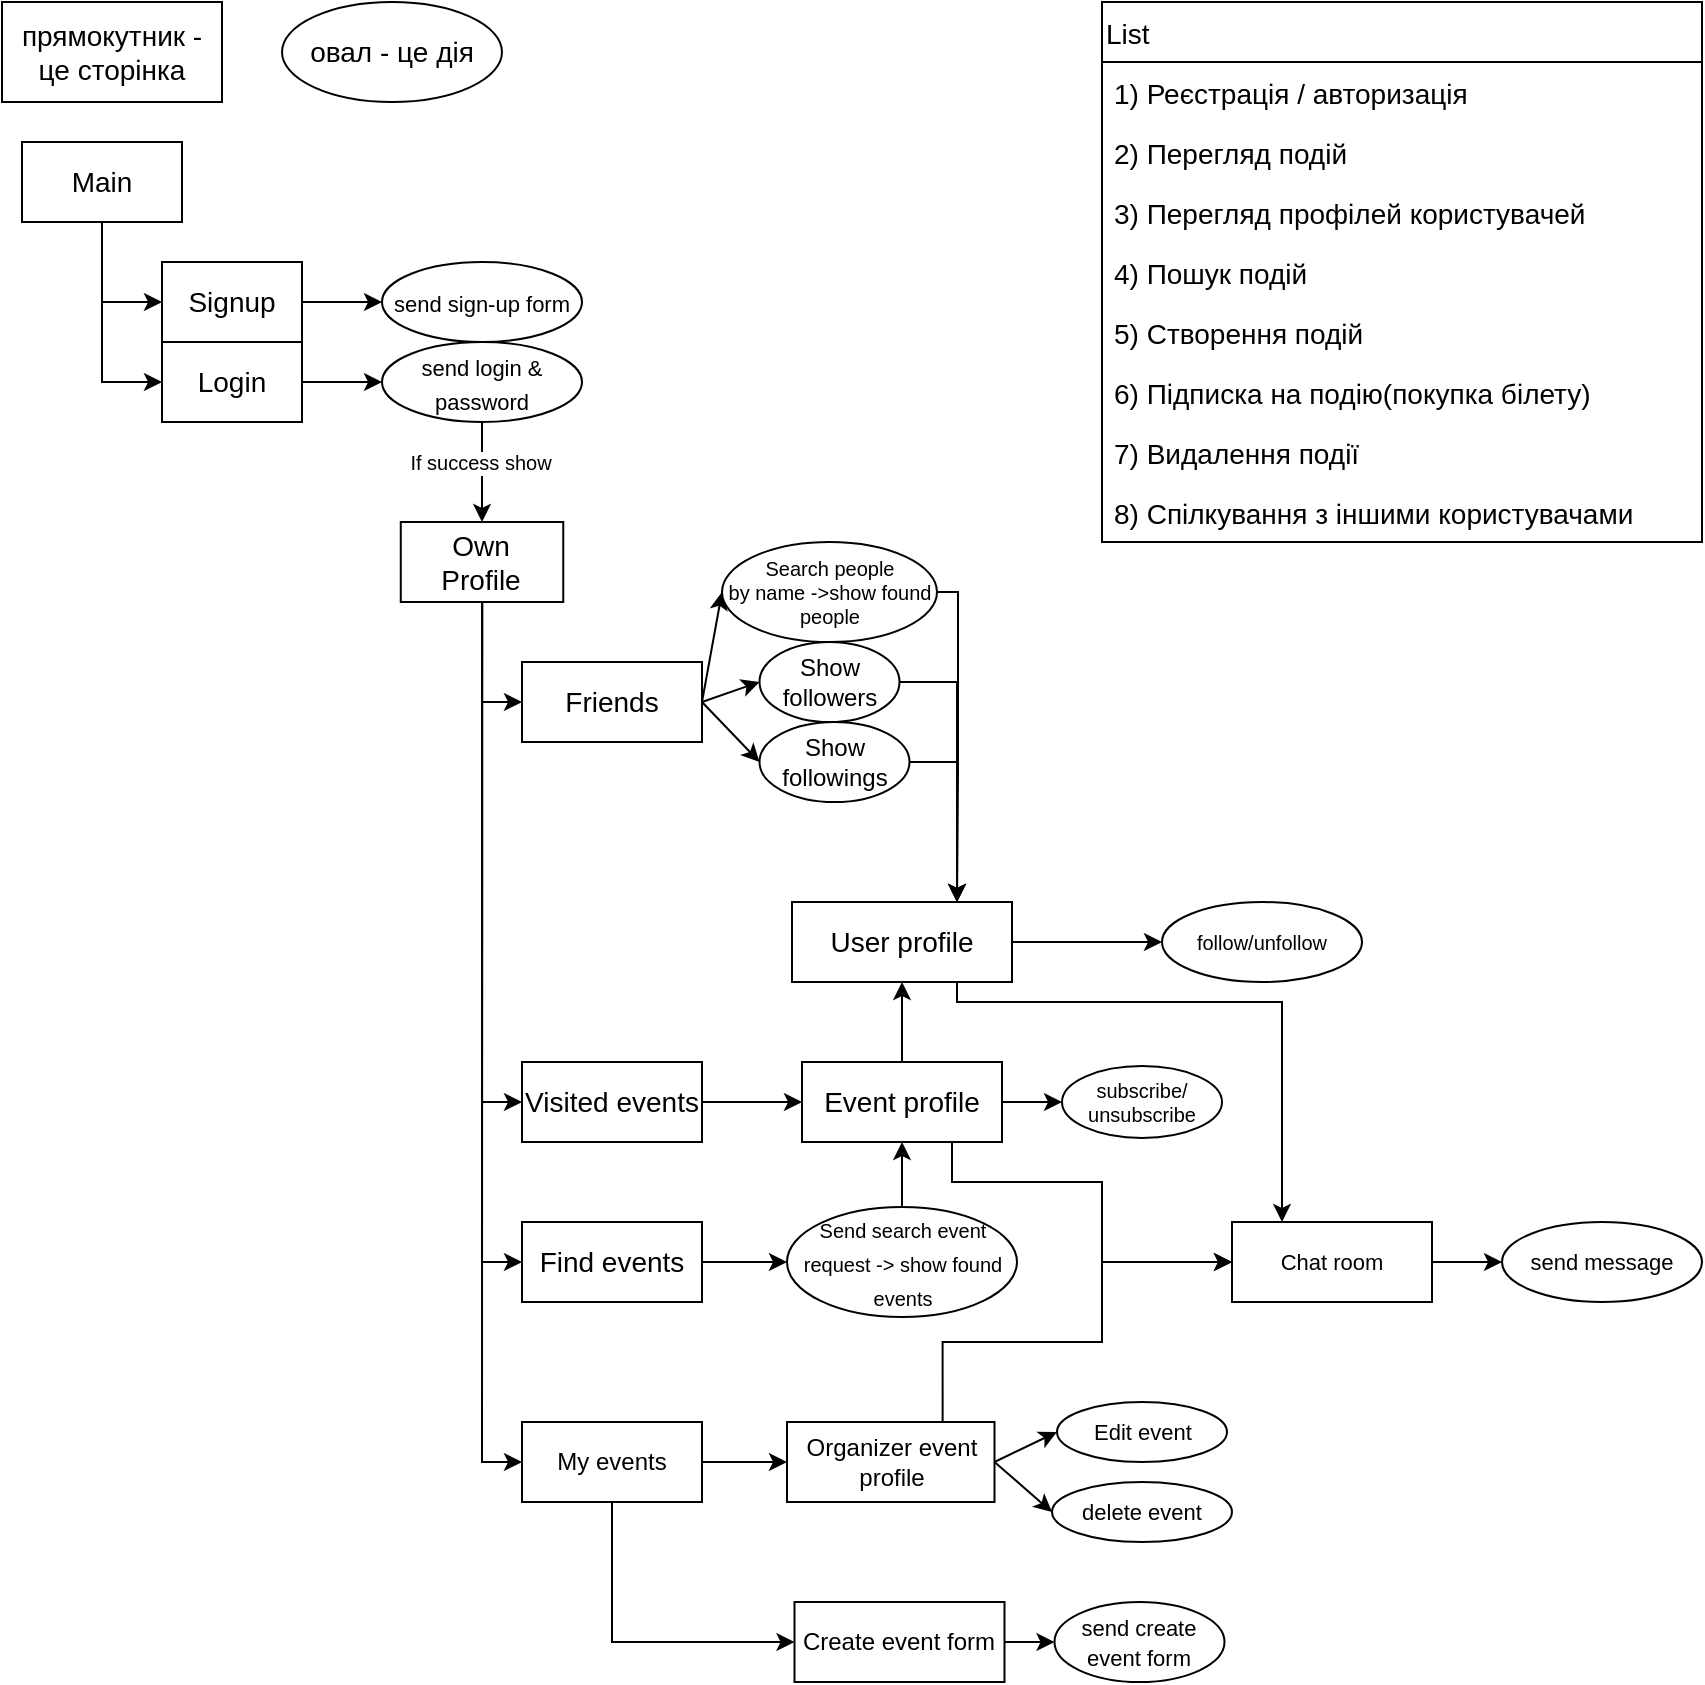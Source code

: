<mxfile version="15.5.9" type="github">
  <diagram id="-fiyKqTG5DQmv4OYRR-T" name="Page-1">
    <mxGraphModel dx="1436" dy="711" grid="1" gridSize="10" guides="1" tooltips="1" connect="1" arrows="1" fold="1" page="1" pageScale="1" pageWidth="850" pageHeight="1100" math="0" shadow="0">
      <root>
        <mxCell id="0" />
        <mxCell id="1" parent="0" />
        <mxCell id="eCsZ32YrMIrLhveUXaUG-15" style="edgeStyle=orthogonalEdgeStyle;rounded=0;orthogonalLoop=1;jettySize=auto;html=1;exitX=0.5;exitY=1;exitDx=0;exitDy=0;fontSize=14;entryX=0;entryY=0.5;entryDx=0;entryDy=0;" parent="1" source="eCsZ32YrMIrLhveUXaUG-3" target="eCsZ32YrMIrLhveUXaUG-4" edge="1">
          <mxGeometry relative="1" as="geometry">
            <mxPoint x="80" y="170" as="targetPoint" />
            <Array as="points">
              <mxPoint x="50" y="150" />
            </Array>
          </mxGeometry>
        </mxCell>
        <mxCell id="eCsZ32YrMIrLhveUXaUG-16" style="edgeStyle=orthogonalEdgeStyle;rounded=0;orthogonalLoop=1;jettySize=auto;html=1;exitX=0.5;exitY=1;exitDx=0;exitDy=0;entryX=0;entryY=0.5;entryDx=0;entryDy=0;fontSize=14;" parent="1" source="eCsZ32YrMIrLhveUXaUG-3" target="eCsZ32YrMIrLhveUXaUG-14" edge="1">
          <mxGeometry relative="1" as="geometry">
            <Array as="points">
              <mxPoint x="50" y="190" />
            </Array>
          </mxGeometry>
        </mxCell>
        <mxCell id="eCsZ32YrMIrLhveUXaUG-3" value="&lt;div align=&quot;center&quot;&gt;Main&lt;br&gt;&lt;/div&gt;" style="rounded=0;whiteSpace=wrap;html=1;fontSize=14;align=center;" parent="1" vertex="1">
          <mxGeometry x="10" y="70" width="80" height="40" as="geometry" />
        </mxCell>
        <mxCell id="eCsZ32YrMIrLhveUXaUG-27" style="edgeStyle=orthogonalEdgeStyle;rounded=0;orthogonalLoop=1;jettySize=auto;html=1;exitX=1;exitY=0.5;exitDx=0;exitDy=0;entryX=0;entryY=0.5;entryDx=0;entryDy=0;fontSize=14;" parent="1" source="eCsZ32YrMIrLhveUXaUG-4" target="eCsZ32YrMIrLhveUXaUG-25" edge="1">
          <mxGeometry relative="1" as="geometry" />
        </mxCell>
        <mxCell id="eCsZ32YrMIrLhveUXaUG-4" value="&lt;div align=&quot;center&quot;&gt;Signup&lt;br&gt;&lt;/div&gt;" style="rounded=0;whiteSpace=wrap;html=1;fontSize=14;align=center;" parent="1" vertex="1">
          <mxGeometry x="80" y="130" width="70" height="40" as="geometry" />
        </mxCell>
        <mxCell id="eCsZ32YrMIrLhveUXaUG-5" value="List" style="swimlane;fontStyle=0;childLayout=stackLayout;horizontal=1;startSize=30;horizontalStack=0;resizeParent=1;resizeParentMax=0;resizeLast=0;collapsible=1;marginBottom=0;fontSize=14;align=left;" parent="1" vertex="1">
          <mxGeometry x="550" width="300" height="270" as="geometry">
            <mxRectangle x="450" y="10" width="50" height="30" as="alternateBounds" />
          </mxGeometry>
        </mxCell>
        <mxCell id="eCsZ32YrMIrLhveUXaUG-7" value="1) Реєстрація / авторизація" style="text;strokeColor=none;fillColor=none;align=left;verticalAlign=middle;spacingLeft=4;spacingRight=4;overflow=hidden;points=[[0,0.5],[1,0.5]];portConstraint=eastwest;rotatable=0;fontSize=14;" parent="eCsZ32YrMIrLhveUXaUG-5" vertex="1">
          <mxGeometry y="30" width="300" height="30" as="geometry" />
        </mxCell>
        <mxCell id="eCsZ32YrMIrLhveUXaUG-6" value="2) Перегляд подій" style="text;strokeColor=none;fillColor=none;align=left;verticalAlign=middle;spacingLeft=4;spacingRight=4;overflow=hidden;points=[[0,0.5],[1,0.5]];portConstraint=eastwest;rotatable=0;fontSize=14;" parent="eCsZ32YrMIrLhveUXaUG-5" vertex="1">
          <mxGeometry y="60" width="300" height="30" as="geometry" />
        </mxCell>
        <mxCell id="eCsZ32YrMIrLhveUXaUG-19" value="3) Перегляд профілей користувачей" style="text;strokeColor=none;fillColor=none;align=left;verticalAlign=middle;spacingLeft=4;spacingRight=4;overflow=hidden;points=[[0,0.5],[1,0.5]];portConstraint=eastwest;rotatable=0;fontSize=14;" parent="eCsZ32YrMIrLhveUXaUG-5" vertex="1">
          <mxGeometry y="90" width="300" height="30" as="geometry" />
        </mxCell>
        <mxCell id="eCsZ32YrMIrLhveUXaUG-8" value="4) Пошук подій" style="text;strokeColor=none;fillColor=none;align=left;verticalAlign=middle;spacingLeft=4;spacingRight=4;overflow=hidden;points=[[0,0.5],[1,0.5]];portConstraint=eastwest;rotatable=0;fontSize=14;" parent="eCsZ32YrMIrLhveUXaUG-5" vertex="1">
          <mxGeometry y="120" width="300" height="30" as="geometry" />
        </mxCell>
        <mxCell id="eCsZ32YrMIrLhveUXaUG-9" value="5) Створення подій" style="text;strokeColor=none;fillColor=none;align=left;verticalAlign=middle;spacingLeft=4;spacingRight=4;overflow=hidden;points=[[0,0.5],[1,0.5]];portConstraint=eastwest;rotatable=0;fontSize=14;" parent="eCsZ32YrMIrLhveUXaUG-5" vertex="1">
          <mxGeometry y="150" width="300" height="30" as="geometry" />
        </mxCell>
        <mxCell id="eCsZ32YrMIrLhveUXaUG-11" value="6) Підписка на подію(покупка білету)" style="text;strokeColor=none;fillColor=none;align=left;verticalAlign=middle;spacingLeft=4;spacingRight=4;overflow=hidden;points=[[0,0.5],[1,0.5]];portConstraint=eastwest;rotatable=0;fontSize=14;" parent="eCsZ32YrMIrLhveUXaUG-5" vertex="1">
          <mxGeometry y="180" width="300" height="30" as="geometry" />
        </mxCell>
        <mxCell id="eCsZ32YrMIrLhveUXaUG-10" value="7) Видалення події" style="text;strokeColor=none;fillColor=none;align=left;verticalAlign=middle;spacingLeft=4;spacingRight=4;overflow=hidden;points=[[0,0.5],[1,0.5]];portConstraint=eastwest;rotatable=0;fontSize=14;" parent="eCsZ32YrMIrLhveUXaUG-5" vertex="1">
          <mxGeometry y="210" width="300" height="30" as="geometry" />
        </mxCell>
        <mxCell id="eCsZ32YrMIrLhveUXaUG-13" value="8) Спілкування з іншими користувачами " style="text;strokeColor=none;fillColor=none;align=left;verticalAlign=middle;spacingLeft=4;spacingRight=4;overflow=hidden;points=[[0,0.5],[1,0.5]];portConstraint=eastwest;rotatable=0;fontSize=14;" parent="eCsZ32YrMIrLhveUXaUG-5" vertex="1">
          <mxGeometry y="240" width="300" height="30" as="geometry" />
        </mxCell>
        <mxCell id="eCsZ32YrMIrLhveUXaUG-28" style="edgeStyle=orthogonalEdgeStyle;rounded=0;orthogonalLoop=1;jettySize=auto;html=1;exitX=1;exitY=0.5;exitDx=0;exitDy=0;entryX=0;entryY=0.5;entryDx=0;entryDy=0;fontSize=14;" parent="1" source="eCsZ32YrMIrLhveUXaUG-14" target="eCsZ32YrMIrLhveUXaUG-26" edge="1">
          <mxGeometry relative="1" as="geometry" />
        </mxCell>
        <mxCell id="eCsZ32YrMIrLhveUXaUG-14" value="&lt;div align=&quot;center&quot;&gt;Login &lt;br&gt;&lt;/div&gt;" style="rounded=0;whiteSpace=wrap;html=1;fontSize=14;align=center;" parent="1" vertex="1">
          <mxGeometry x="80" y="170" width="70" height="40" as="geometry" />
        </mxCell>
        <mxCell id="eCsZ32YrMIrLhveUXaUG-23" value="прямокутник - це сторінка" style="rounded=0;whiteSpace=wrap;html=1;fontSize=14;align=center;" parent="1" vertex="1">
          <mxGeometry width="110" height="50" as="geometry" />
        </mxCell>
        <mxCell id="eCsZ32YrMIrLhveUXaUG-24" value="овал - це дія" style="ellipse;whiteSpace=wrap;html=1;fontSize=14;align=center;" parent="1" vertex="1">
          <mxGeometry x="140" width="110" height="50" as="geometry" />
        </mxCell>
        <mxCell id="eCsZ32YrMIrLhveUXaUG-25" value="&lt;font style=&quot;font-size: 11px&quot;&gt;send sign-up form&lt;/font&gt;" style="ellipse;whiteSpace=wrap;html=1;fontSize=14;align=center;" parent="1" vertex="1">
          <mxGeometry x="190" y="130" width="100" height="40" as="geometry" />
        </mxCell>
        <mxCell id="eCsZ32YrMIrLhveUXaUG-55" style="edgeStyle=orthogonalEdgeStyle;rounded=0;orthogonalLoop=1;jettySize=auto;html=1;entryX=0.5;entryY=0;entryDx=0;entryDy=0;fontSize=10;" parent="1" source="eCsZ32YrMIrLhveUXaUG-26" target="eCsZ32YrMIrLhveUXaUG-29" edge="1">
          <mxGeometry relative="1" as="geometry" />
        </mxCell>
        <mxCell id="eCsZ32YrMIrLhveUXaUG-56" value="If success show" style="edgeLabel;html=1;align=center;verticalAlign=middle;resizable=0;points=[];fontSize=10;" parent="eCsZ32YrMIrLhveUXaUG-55" vertex="1" connectable="0">
          <mxGeometry x="-0.196" y="-1" relative="1" as="geometry">
            <mxPoint as="offset" />
          </mxGeometry>
        </mxCell>
        <mxCell id="eCsZ32YrMIrLhveUXaUG-26" value="&lt;font style=&quot;font-size: 11px&quot;&gt;send login &amp;amp; password&lt;/font&gt;" style="ellipse;whiteSpace=wrap;html=1;fontSize=14;align=center;" parent="1" vertex="1">
          <mxGeometry x="190" y="170" width="100" height="40" as="geometry" />
        </mxCell>
        <mxCell id="eCsZ32YrMIrLhveUXaUG-43" style="edgeStyle=orthogonalEdgeStyle;rounded=0;orthogonalLoop=1;jettySize=auto;html=1;entryX=0;entryY=0.5;entryDx=0;entryDy=0;fontSize=14;" parent="1" source="eCsZ32YrMIrLhveUXaUG-29" target="eCsZ32YrMIrLhveUXaUG-37" edge="1">
          <mxGeometry relative="1" as="geometry" />
        </mxCell>
        <mxCell id="eCsZ32YrMIrLhveUXaUG-44" style="edgeStyle=orthogonalEdgeStyle;rounded=0;orthogonalLoop=1;jettySize=auto;html=1;entryX=0;entryY=0.5;entryDx=0;entryDy=0;fontSize=14;" parent="1" source="eCsZ32YrMIrLhveUXaUG-29" target="eCsZ32YrMIrLhveUXaUG-34" edge="1">
          <mxGeometry relative="1" as="geometry" />
        </mxCell>
        <mxCell id="eCsZ32YrMIrLhveUXaUG-45" style="edgeStyle=orthogonalEdgeStyle;rounded=0;orthogonalLoop=1;jettySize=auto;html=1;entryX=0;entryY=0.5;entryDx=0;entryDy=0;fontSize=14;" parent="1" source="eCsZ32YrMIrLhveUXaUG-29" target="eCsZ32YrMIrLhveUXaUG-38" edge="1">
          <mxGeometry relative="1" as="geometry" />
        </mxCell>
        <mxCell id="5NBApSl5kGVGbpfOEcNT-12" style="edgeStyle=orthogonalEdgeStyle;rounded=0;orthogonalLoop=1;jettySize=auto;html=1;entryX=0;entryY=0.5;entryDx=0;entryDy=0;" parent="1" source="eCsZ32YrMIrLhveUXaUG-29" target="5NBApSl5kGVGbpfOEcNT-1" edge="1">
          <mxGeometry relative="1" as="geometry" />
        </mxCell>
        <mxCell id="eCsZ32YrMIrLhveUXaUG-29" value="&lt;div align=&quot;center&quot;&gt;Own&lt;/div&gt;&lt;div align=&quot;center&quot;&gt;Profile&lt;br&gt;&lt;/div&gt;" style="rounded=0;whiteSpace=wrap;html=1;fontSize=14;align=center;" parent="1" vertex="1">
          <mxGeometry x="199.38" y="260" width="81.25" height="40" as="geometry" />
        </mxCell>
        <mxCell id="eCsZ32YrMIrLhveUXaUG-47" style="edgeStyle=orthogonalEdgeStyle;rounded=0;orthogonalLoop=1;jettySize=auto;html=1;exitX=1;exitY=0.5;exitDx=0;exitDy=0;entryX=0;entryY=0.5;entryDx=0;entryDy=0;fontSize=14;" parent="1" source="eCsZ32YrMIrLhveUXaUG-34" target="eCsZ32YrMIrLhveUXaUG-46" edge="1">
          <mxGeometry relative="1" as="geometry" />
        </mxCell>
        <mxCell id="eCsZ32YrMIrLhveUXaUG-34" value="Find events" style="rounded=0;whiteSpace=wrap;html=1;fontSize=14;align=center;" parent="1" vertex="1">
          <mxGeometry x="260" y="610" width="90" height="40" as="geometry" />
        </mxCell>
        <mxCell id="AoD5fW6nhINeNirbSQVH-3" style="edgeStyle=none;rounded=0;orthogonalLoop=1;jettySize=auto;html=1;exitX=1;exitY=0.5;exitDx=0;exitDy=0;entryX=0;entryY=0.5;entryDx=0;entryDy=0;" edge="1" parent="1" source="eCsZ32YrMIrLhveUXaUG-37" target="AoD5fW6nhINeNirbSQVH-2">
          <mxGeometry relative="1" as="geometry" />
        </mxCell>
        <mxCell id="AoD5fW6nhINeNirbSQVH-6" style="edgeStyle=none;rounded=0;orthogonalLoop=1;jettySize=auto;html=1;exitX=1;exitY=0.5;exitDx=0;exitDy=0;entryX=0;entryY=0.5;entryDx=0;entryDy=0;" edge="1" parent="1" source="eCsZ32YrMIrLhveUXaUG-37" target="AoD5fW6nhINeNirbSQVH-1">
          <mxGeometry relative="1" as="geometry" />
        </mxCell>
        <mxCell id="AoD5fW6nhINeNirbSQVH-7" style="edgeStyle=none;rounded=0;orthogonalLoop=1;jettySize=auto;html=1;exitX=1;exitY=0.5;exitDx=0;exitDy=0;entryX=0;entryY=0.5;entryDx=0;entryDy=0;" edge="1" parent="1" source="eCsZ32YrMIrLhveUXaUG-37" target="eCsZ32YrMIrLhveUXaUG-59">
          <mxGeometry relative="1" as="geometry" />
        </mxCell>
        <mxCell id="eCsZ32YrMIrLhveUXaUG-37" value="Friends" style="rounded=0;whiteSpace=wrap;html=1;fontSize=14;align=center;" parent="1" vertex="1">
          <mxGeometry x="260" y="330" width="90" height="40" as="geometry" />
        </mxCell>
        <mxCell id="eCsZ32YrMIrLhveUXaUG-49" style="edgeStyle=orthogonalEdgeStyle;rounded=0;orthogonalLoop=1;jettySize=auto;html=1;entryX=0;entryY=0.5;entryDx=0;entryDy=0;fontSize=14;" parent="1" source="eCsZ32YrMIrLhveUXaUG-38" target="eCsZ32YrMIrLhveUXaUG-41" edge="1">
          <mxGeometry relative="1" as="geometry" />
        </mxCell>
        <mxCell id="eCsZ32YrMIrLhveUXaUG-38" value="Visited events" style="rounded=0;whiteSpace=wrap;html=1;fontSize=14;align=center;" parent="1" vertex="1">
          <mxGeometry x="260" y="530" width="90" height="40" as="geometry" />
        </mxCell>
        <mxCell id="eCsZ32YrMIrLhveUXaUG-65" style="edgeStyle=orthogonalEdgeStyle;rounded=0;orthogonalLoop=1;jettySize=auto;html=1;fontSize=10;" parent="1" source="eCsZ32YrMIrLhveUXaUG-39" target="eCsZ32YrMIrLhveUXaUG-63" edge="1">
          <mxGeometry relative="1" as="geometry" />
        </mxCell>
        <mxCell id="5NBApSl5kGVGbpfOEcNT-26" style="edgeStyle=orthogonalEdgeStyle;rounded=0;orthogonalLoop=1;jettySize=auto;html=1;exitX=0.75;exitY=1;exitDx=0;exitDy=0;entryX=0.25;entryY=0;entryDx=0;entryDy=0;fontSize=11;" parent="1" source="eCsZ32YrMIrLhveUXaUG-39" target="5NBApSl5kGVGbpfOEcNT-25" edge="1">
          <mxGeometry relative="1" as="geometry">
            <Array as="points">
              <mxPoint x="478" y="500" />
              <mxPoint x="640" y="500" />
            </Array>
          </mxGeometry>
        </mxCell>
        <mxCell id="eCsZ32YrMIrLhveUXaUG-39" value="User profile" style="rounded=0;whiteSpace=wrap;html=1;fontSize=14;align=center;" parent="1" vertex="1">
          <mxGeometry x="395" y="450" width="110" height="40" as="geometry" />
        </mxCell>
        <mxCell id="eCsZ32YrMIrLhveUXaUG-67" style="edgeStyle=orthogonalEdgeStyle;rounded=0;orthogonalLoop=1;jettySize=auto;html=1;entryX=0.5;entryY=1;entryDx=0;entryDy=0;fontSize=10;" parent="1" source="eCsZ32YrMIrLhveUXaUG-41" target="eCsZ32YrMIrLhveUXaUG-39" edge="1">
          <mxGeometry relative="1" as="geometry" />
        </mxCell>
        <mxCell id="eCsZ32YrMIrLhveUXaUG-68" style="edgeStyle=orthogonalEdgeStyle;rounded=0;orthogonalLoop=1;jettySize=auto;html=1;entryX=0;entryY=0.5;entryDx=0;entryDy=0;fontSize=10;" parent="1" source="eCsZ32YrMIrLhveUXaUG-41" target="eCsZ32YrMIrLhveUXaUG-66" edge="1">
          <mxGeometry relative="1" as="geometry" />
        </mxCell>
        <mxCell id="5NBApSl5kGVGbpfOEcNT-27" style="edgeStyle=orthogonalEdgeStyle;rounded=0;orthogonalLoop=1;jettySize=auto;html=1;exitX=0.75;exitY=1;exitDx=0;exitDy=0;entryX=0;entryY=0.5;entryDx=0;entryDy=0;fontSize=11;" parent="1" source="eCsZ32YrMIrLhveUXaUG-41" target="5NBApSl5kGVGbpfOEcNT-25" edge="1">
          <mxGeometry relative="1" as="geometry">
            <Array as="points">
              <mxPoint x="475" y="590" />
              <mxPoint x="550" y="590" />
              <mxPoint x="550" y="630" />
            </Array>
          </mxGeometry>
        </mxCell>
        <mxCell id="eCsZ32YrMIrLhveUXaUG-41" value="Event profile" style="rounded=0;whiteSpace=wrap;html=1;fontSize=14;align=center;" parent="1" vertex="1">
          <mxGeometry x="400" y="530" width="100" height="40" as="geometry" />
        </mxCell>
        <mxCell id="eCsZ32YrMIrLhveUXaUG-50" style="edgeStyle=orthogonalEdgeStyle;rounded=0;orthogonalLoop=1;jettySize=auto;html=1;entryX=0.5;entryY=1;entryDx=0;entryDy=0;fontSize=14;" parent="1" source="eCsZ32YrMIrLhveUXaUG-46" target="eCsZ32YrMIrLhveUXaUG-41" edge="1">
          <mxGeometry relative="1" as="geometry" />
        </mxCell>
        <mxCell id="eCsZ32YrMIrLhveUXaUG-46" value="&lt;font style=&quot;font-size: 10px&quot;&gt;Send search event request -&amp;gt; show found events&lt;br&gt;&lt;/font&gt;" style="ellipse;whiteSpace=wrap;html=1;fontSize=14;align=center;" parent="1" vertex="1">
          <mxGeometry x="392.5" y="602.5" width="115" height="55" as="geometry" />
        </mxCell>
        <mxCell id="AoD5fW6nhINeNirbSQVH-8" style="edgeStyle=orthogonalEdgeStyle;rounded=0;orthogonalLoop=1;jettySize=auto;html=1;exitX=1;exitY=0.5;exitDx=0;exitDy=0;entryX=0.75;entryY=0;entryDx=0;entryDy=0;" edge="1" parent="1" source="eCsZ32YrMIrLhveUXaUG-59" target="eCsZ32YrMIrLhveUXaUG-39">
          <mxGeometry relative="1" as="geometry">
            <Array as="points">
              <mxPoint x="478" y="295" />
              <mxPoint x="478" y="385" />
            </Array>
          </mxGeometry>
        </mxCell>
        <mxCell id="eCsZ32YrMIrLhveUXaUG-59" value="Search people&lt;br&gt;by name -&amp;gt;show found &lt;br&gt;people" style="ellipse;whiteSpace=wrap;html=1;fontSize=10;align=center;" parent="1" vertex="1">
          <mxGeometry x="360" y="270" width="107.5" height="50" as="geometry" />
        </mxCell>
        <mxCell id="eCsZ32YrMIrLhveUXaUG-63" value="follow/unfollow" style="ellipse;whiteSpace=wrap;html=1;fontSize=10;align=center;" parent="1" vertex="1">
          <mxGeometry x="580" y="450" width="100" height="40" as="geometry" />
        </mxCell>
        <mxCell id="eCsZ32YrMIrLhveUXaUG-66" value="subscribe/&lt;br&gt;unsubscribe" style="ellipse;whiteSpace=wrap;html=1;fontSize=10;align=center;" parent="1" vertex="1">
          <mxGeometry x="530" y="532" width="80" height="36" as="geometry" />
        </mxCell>
        <mxCell id="5NBApSl5kGVGbpfOEcNT-10" style="edgeStyle=orthogonalEdgeStyle;rounded=0;orthogonalLoop=1;jettySize=auto;html=1;entryX=0;entryY=0.5;entryDx=0;entryDy=0;" parent="1" source="5NBApSl5kGVGbpfOEcNT-1" target="5NBApSl5kGVGbpfOEcNT-3" edge="1">
          <mxGeometry relative="1" as="geometry">
            <Array as="points">
              <mxPoint x="380" y="730" />
              <mxPoint x="380" y="730" />
            </Array>
          </mxGeometry>
        </mxCell>
        <mxCell id="5NBApSl5kGVGbpfOEcNT-11" style="edgeStyle=orthogonalEdgeStyle;rounded=0;orthogonalLoop=1;jettySize=auto;html=1;exitX=0.5;exitY=1;exitDx=0;exitDy=0;entryX=0;entryY=0.5;entryDx=0;entryDy=0;" parent="1" source="5NBApSl5kGVGbpfOEcNT-1" target="5NBApSl5kGVGbpfOEcNT-2" edge="1">
          <mxGeometry relative="1" as="geometry">
            <Array as="points">
              <mxPoint x="305" y="820" />
            </Array>
          </mxGeometry>
        </mxCell>
        <mxCell id="5NBApSl5kGVGbpfOEcNT-1" value="My events" style="rounded=0;whiteSpace=wrap;html=1;" parent="1" vertex="1">
          <mxGeometry x="260" y="710" width="90" height="40" as="geometry" />
        </mxCell>
        <mxCell id="5NBApSl5kGVGbpfOEcNT-13" style="edgeStyle=orthogonalEdgeStyle;rounded=0;orthogonalLoop=1;jettySize=auto;html=1;exitX=1;exitY=0.5;exitDx=0;exitDy=0;entryX=0;entryY=0.5;entryDx=0;entryDy=0;" parent="1" source="5NBApSl5kGVGbpfOEcNT-2" target="5NBApSl5kGVGbpfOEcNT-4" edge="1">
          <mxGeometry relative="1" as="geometry" />
        </mxCell>
        <mxCell id="5NBApSl5kGVGbpfOEcNT-2" value="Create event form" style="rounded=0;whiteSpace=wrap;html=1;" parent="1" vertex="1">
          <mxGeometry x="396.25" y="800" width="105" height="40" as="geometry" />
        </mxCell>
        <mxCell id="5NBApSl5kGVGbpfOEcNT-7" style="edgeStyle=none;rounded=0;orthogonalLoop=1;jettySize=auto;html=1;exitX=1;exitY=0.5;exitDx=0;exitDy=0;entryX=0;entryY=0.5;entryDx=0;entryDy=0;" parent="1" source="5NBApSl5kGVGbpfOEcNT-3" target="5NBApSl5kGVGbpfOEcNT-5" edge="1">
          <mxGeometry relative="1" as="geometry" />
        </mxCell>
        <mxCell id="5NBApSl5kGVGbpfOEcNT-8" style="edgeStyle=none;rounded=0;orthogonalLoop=1;jettySize=auto;html=1;exitX=1;exitY=0.5;exitDx=0;exitDy=0;entryX=0;entryY=0.5;entryDx=0;entryDy=0;" parent="1" source="5NBApSl5kGVGbpfOEcNT-3" target="5NBApSl5kGVGbpfOEcNT-6" edge="1">
          <mxGeometry relative="1" as="geometry" />
        </mxCell>
        <mxCell id="5NBApSl5kGVGbpfOEcNT-28" style="edgeStyle=orthogonalEdgeStyle;rounded=0;orthogonalLoop=1;jettySize=auto;html=1;exitX=0.75;exitY=0;exitDx=0;exitDy=0;entryX=0;entryY=0.5;entryDx=0;entryDy=0;fontSize=11;" parent="1" source="5NBApSl5kGVGbpfOEcNT-3" target="5NBApSl5kGVGbpfOEcNT-25" edge="1">
          <mxGeometry relative="1" as="geometry">
            <Array as="points">
              <mxPoint x="470" y="670" />
              <mxPoint x="550" y="670" />
              <mxPoint x="550" y="630" />
            </Array>
          </mxGeometry>
        </mxCell>
        <mxCell id="5NBApSl5kGVGbpfOEcNT-3" value="Organizer event profile" style="rounded=0;whiteSpace=wrap;html=1;" parent="1" vertex="1">
          <mxGeometry x="392.5" y="710" width="103.75" height="40" as="geometry" />
        </mxCell>
        <mxCell id="5NBApSl5kGVGbpfOEcNT-4" value="&lt;font style=&quot;font-size: 11px&quot;&gt;send create event form&lt;/font&gt;" style="ellipse;whiteSpace=wrap;html=1;" parent="1" vertex="1">
          <mxGeometry x="526.25" y="800" width="85" height="40" as="geometry" />
        </mxCell>
        <mxCell id="5NBApSl5kGVGbpfOEcNT-5" value="&lt;font style=&quot;font-size: 11px&quot;&gt;Edit event&lt;/font&gt;" style="ellipse;whiteSpace=wrap;html=1;" parent="1" vertex="1">
          <mxGeometry x="527.5" y="700" width="85" height="30" as="geometry" />
        </mxCell>
        <mxCell id="5NBApSl5kGVGbpfOEcNT-6" value="&lt;font style=&quot;font-size: 11px&quot;&gt;delete event&lt;/font&gt;" style="ellipse;whiteSpace=wrap;html=1;" parent="1" vertex="1">
          <mxGeometry x="525" y="740" width="90" height="30" as="geometry" />
        </mxCell>
        <mxCell id="5NBApSl5kGVGbpfOEcNT-30" style="edgeStyle=orthogonalEdgeStyle;rounded=0;orthogonalLoop=1;jettySize=auto;html=1;exitX=1;exitY=0.5;exitDx=0;exitDy=0;entryX=0;entryY=0.5;entryDx=0;entryDy=0;fontSize=11;" parent="1" source="5NBApSl5kGVGbpfOEcNT-25" target="5NBApSl5kGVGbpfOEcNT-29" edge="1">
          <mxGeometry relative="1" as="geometry" />
        </mxCell>
        <mxCell id="5NBApSl5kGVGbpfOEcNT-25" value="Chat room" style="rounded=0;whiteSpace=wrap;html=1;fontSize=11;" parent="1" vertex="1">
          <mxGeometry x="615" y="610" width="100" height="40" as="geometry" />
        </mxCell>
        <mxCell id="5NBApSl5kGVGbpfOEcNT-29" value="send message" style="ellipse;whiteSpace=wrap;html=1;fontSize=11;" parent="1" vertex="1">
          <mxGeometry x="750" y="610" width="100" height="40" as="geometry" />
        </mxCell>
        <mxCell id="AoD5fW6nhINeNirbSQVH-9" style="edgeStyle=orthogonalEdgeStyle;rounded=0;orthogonalLoop=1;jettySize=auto;html=1;exitX=1;exitY=0.5;exitDx=0;exitDy=0;entryX=0.75;entryY=0;entryDx=0;entryDy=0;" edge="1" parent="1" source="AoD5fW6nhINeNirbSQVH-1" target="eCsZ32YrMIrLhveUXaUG-39">
          <mxGeometry relative="1" as="geometry" />
        </mxCell>
        <mxCell id="AoD5fW6nhINeNirbSQVH-1" value="Show followers" style="ellipse;whiteSpace=wrap;html=1;" vertex="1" parent="1">
          <mxGeometry x="378.75" y="320" width="70" height="40" as="geometry" />
        </mxCell>
        <mxCell id="AoD5fW6nhINeNirbSQVH-10" style="edgeStyle=orthogonalEdgeStyle;rounded=0;orthogonalLoop=1;jettySize=auto;html=1;exitX=1;exitY=0.5;exitDx=0;exitDy=0;entryX=0.75;entryY=0;entryDx=0;entryDy=0;" edge="1" parent="1" source="AoD5fW6nhINeNirbSQVH-2" target="eCsZ32YrMIrLhveUXaUG-39">
          <mxGeometry relative="1" as="geometry" />
        </mxCell>
        <mxCell id="AoD5fW6nhINeNirbSQVH-2" value="Show followings" style="ellipse;whiteSpace=wrap;html=1;" vertex="1" parent="1">
          <mxGeometry x="378.75" y="360" width="75" height="40" as="geometry" />
        </mxCell>
      </root>
    </mxGraphModel>
  </diagram>
</mxfile>
